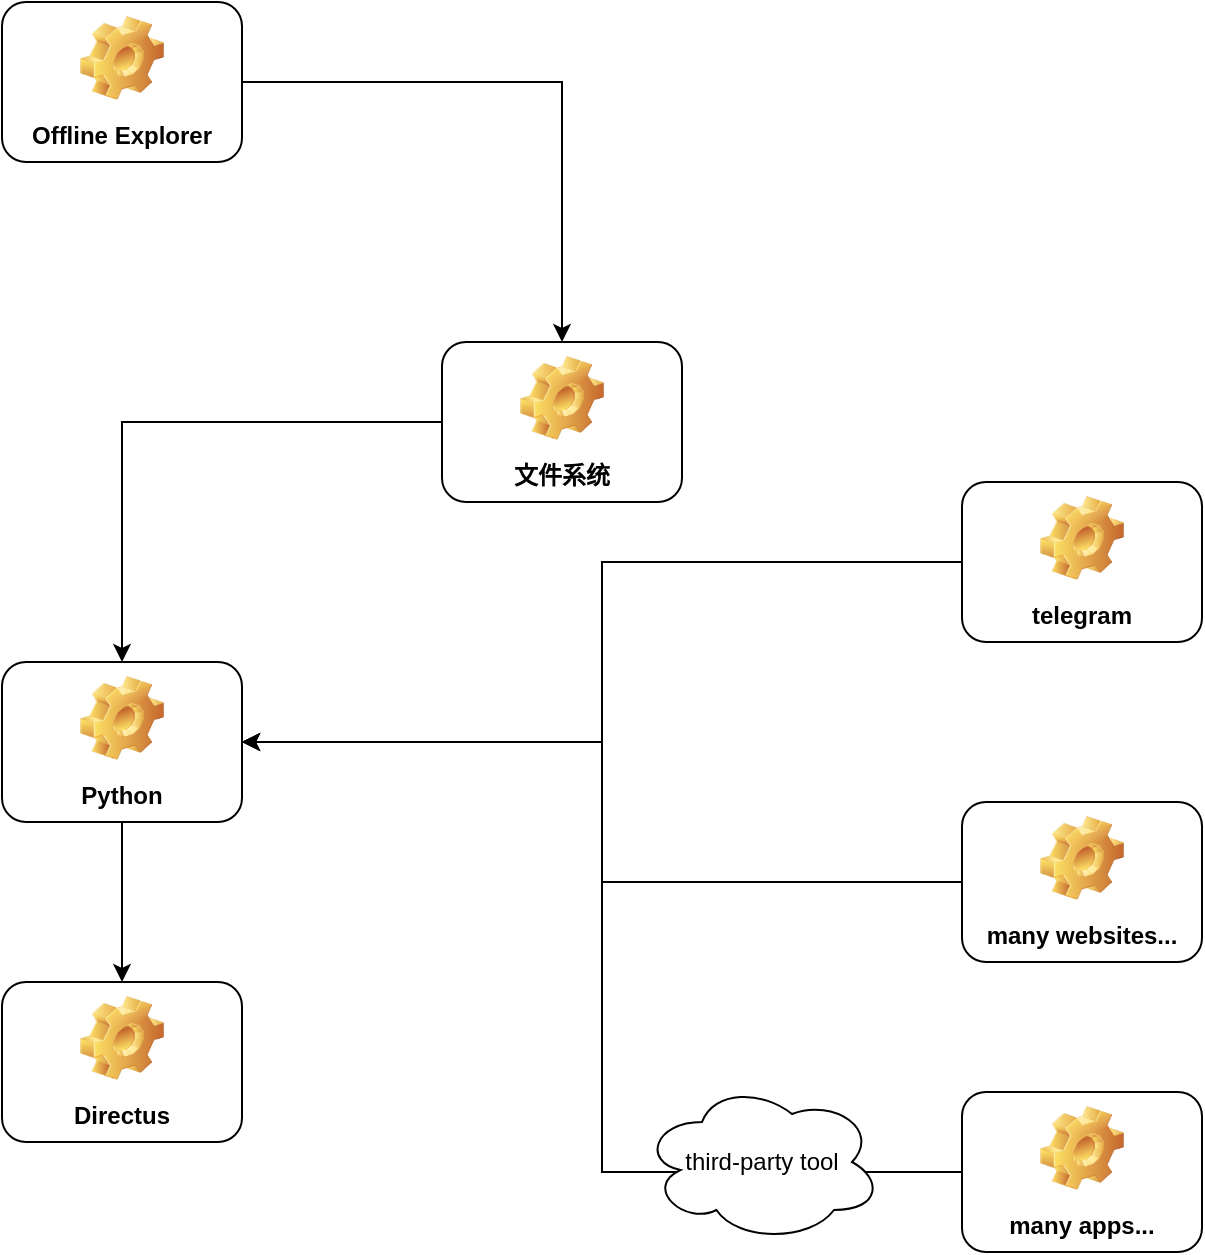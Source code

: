 <mxfile version="23.1.8" type="github">
  <diagram name="第 1 页" id="45RJ51b_TgAMtPwBoCNO">
    <mxGraphModel dx="1242" dy="535" grid="1" gridSize="10" guides="1" tooltips="1" connect="1" arrows="1" fold="1" page="1" pageScale="1" pageWidth="827" pageHeight="1169" math="0" shadow="0">
      <root>
        <mxCell id="0" />
        <mxCell id="1" parent="0" />
        <mxCell id="gTTwXfq5UswRLNKwnuzx-21" style="edgeStyle=orthogonalEdgeStyle;rounded=0;orthogonalLoop=1;jettySize=auto;html=1;entryX=0.5;entryY=0;entryDx=0;entryDy=0;" edge="1" parent="1" source="gTTwXfq5UswRLNKwnuzx-18" target="gTTwXfq5UswRLNKwnuzx-19">
          <mxGeometry relative="1" as="geometry" />
        </mxCell>
        <mxCell id="gTTwXfq5UswRLNKwnuzx-18" value="Offline Explorer" style="label;whiteSpace=wrap;html=1;align=center;verticalAlign=bottom;spacingLeft=0;spacingBottom=4;imageAlign=center;imageVerticalAlign=top;image=img/clipart/Gear_128x128.png" vertex="1" parent="1">
          <mxGeometry x="60" y="40" width="120" height="80" as="geometry" />
        </mxCell>
        <mxCell id="gTTwXfq5UswRLNKwnuzx-22" style="edgeStyle=orthogonalEdgeStyle;rounded=0;orthogonalLoop=1;jettySize=auto;html=1;" edge="1" parent="1" source="gTTwXfq5UswRLNKwnuzx-19" target="gTTwXfq5UswRLNKwnuzx-20">
          <mxGeometry relative="1" as="geometry" />
        </mxCell>
        <mxCell id="gTTwXfq5UswRLNKwnuzx-19" value="文件系统" style="label;whiteSpace=wrap;html=1;align=center;verticalAlign=bottom;spacingLeft=0;spacingBottom=4;imageAlign=center;imageVerticalAlign=top;image=img/clipart/Gear_128x128.png" vertex="1" parent="1">
          <mxGeometry x="280" y="210" width="120" height="80" as="geometry" />
        </mxCell>
        <mxCell id="gTTwXfq5UswRLNKwnuzx-24" value="" style="edgeStyle=orthogonalEdgeStyle;rounded=0;orthogonalLoop=1;jettySize=auto;html=1;" edge="1" parent="1" source="gTTwXfq5UswRLNKwnuzx-20" target="gTTwXfq5UswRLNKwnuzx-23">
          <mxGeometry relative="1" as="geometry" />
        </mxCell>
        <mxCell id="gTTwXfq5UswRLNKwnuzx-20" value="Python" style="label;whiteSpace=wrap;html=1;align=center;verticalAlign=bottom;spacingLeft=0;spacingBottom=4;imageAlign=center;imageVerticalAlign=top;image=img/clipart/Gear_128x128.png" vertex="1" parent="1">
          <mxGeometry x="60" y="370" width="120" height="80" as="geometry" />
        </mxCell>
        <mxCell id="gTTwXfq5UswRLNKwnuzx-23" value="Directus" style="label;whiteSpace=wrap;html=1;align=center;verticalAlign=bottom;spacingLeft=0;spacingBottom=4;imageAlign=center;imageVerticalAlign=top;image=img/clipart/Gear_128x128.png" vertex="1" parent="1">
          <mxGeometry x="60" y="530" width="120" height="80" as="geometry" />
        </mxCell>
        <mxCell id="gTTwXfq5UswRLNKwnuzx-26" style="edgeStyle=orthogonalEdgeStyle;rounded=0;orthogonalLoop=1;jettySize=auto;html=1;entryX=1;entryY=0.5;entryDx=0;entryDy=0;" edge="1" parent="1" source="gTTwXfq5UswRLNKwnuzx-25" target="gTTwXfq5UswRLNKwnuzx-20">
          <mxGeometry relative="1" as="geometry" />
        </mxCell>
        <mxCell id="gTTwXfq5UswRLNKwnuzx-25" value="telegram" style="label;whiteSpace=wrap;html=1;align=center;verticalAlign=bottom;spacingLeft=0;spacingBottom=4;imageAlign=center;imageVerticalAlign=top;image=img/clipart/Gear_128x128.png" vertex="1" parent="1">
          <mxGeometry x="540" y="280" width="120" height="80" as="geometry" />
        </mxCell>
        <mxCell id="gTTwXfq5UswRLNKwnuzx-28" style="edgeStyle=orthogonalEdgeStyle;rounded=0;orthogonalLoop=1;jettySize=auto;html=1;entryX=1;entryY=0.5;entryDx=0;entryDy=0;" edge="1" parent="1" source="gTTwXfq5UswRLNKwnuzx-27" target="gTTwXfq5UswRLNKwnuzx-20">
          <mxGeometry relative="1" as="geometry" />
        </mxCell>
        <mxCell id="gTTwXfq5UswRLNKwnuzx-27" value="many websites..." style="label;whiteSpace=wrap;html=1;align=center;verticalAlign=bottom;spacingLeft=0;spacingBottom=4;imageAlign=center;imageVerticalAlign=top;image=img/clipart/Gear_128x128.png" vertex="1" parent="1">
          <mxGeometry x="540" y="440" width="120" height="80" as="geometry" />
        </mxCell>
        <mxCell id="gTTwXfq5UswRLNKwnuzx-30" style="edgeStyle=orthogonalEdgeStyle;rounded=0;orthogonalLoop=1;jettySize=auto;html=1;entryX=1;entryY=0.5;entryDx=0;entryDy=0;" edge="1" parent="1" source="gTTwXfq5UswRLNKwnuzx-29" target="gTTwXfq5UswRLNKwnuzx-20">
          <mxGeometry relative="1" as="geometry" />
        </mxCell>
        <mxCell id="gTTwXfq5UswRLNKwnuzx-29" value="many apps..." style="label;whiteSpace=wrap;html=1;align=center;verticalAlign=bottom;spacingLeft=0;spacingBottom=4;imageAlign=center;imageVerticalAlign=top;image=img/clipart/Gear_128x128.png" vertex="1" parent="1">
          <mxGeometry x="540" y="585" width="120" height="80" as="geometry" />
        </mxCell>
        <mxCell id="gTTwXfq5UswRLNKwnuzx-31" value="third-party tool" style="ellipse;shape=cloud;whiteSpace=wrap;html=1;" vertex="1" parent="1">
          <mxGeometry x="380" y="580" width="120" height="80" as="geometry" />
        </mxCell>
      </root>
    </mxGraphModel>
  </diagram>
</mxfile>
